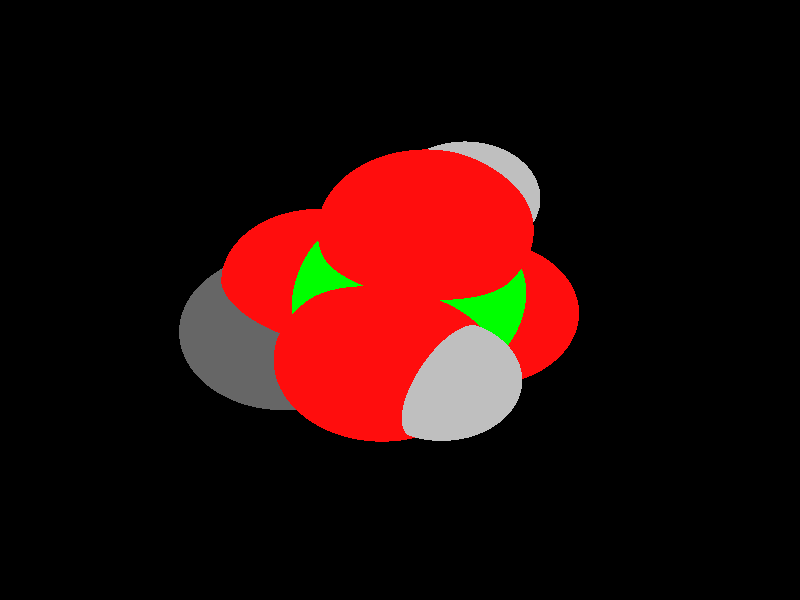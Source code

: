 global_settings {
	ambient_light rgb <0.200000002980232, 0.200000002980232, 0.200000002980232>
	max_trace_level 15
}

background { color rgb <0,0,0> }

camera {
	perspective
	location <3.39900431680642, -6.60500191355813, 14.0998367713568>
	angle 40
	up <0.309749175950192, -0.847946405836023, -0.430165480748919>
	right <-0.939270427590745, -0.343177862852177, 0.000135283815130864> * 1
	direction <-0.147737983781001, 0.403999810987559, -0.902750043406447> }

light_source {
	<-13.4049945574141, -44.0800849048444, 20.8511613240199>
	color rgb <1, 1, 1>
	fade_distance 69.3026117833953
	fade_power 0
	spotlight
	area_light <20, 0, 0>, <0, 0, 20>, 20, 20
	circular
	orient
	point_at <13.4049945574141, 44.0800849048444, -20.8511613240199>
}

light_source {
	<30.991150159196, -4.05490531372945, -26.0785409402001>
	color rgb <0.300000011920929, 0.300000011920929, 0.300000011920929> shadowless
	fade_distance 69.3026117833953
	fade_power 0
	parallel
	point_at <-30.991150159196, 4.05490531372945, 26.0785409402001>
}

#default {
	finish {ambient 0.5 diffuse 1 specular 0.2 roughness .01 metallic 1}
}

union {
cylinder {
	<0.907134728597913, -0.0773987594064243, -0.885940033859379>, 	<0.144275426037968, 0.0420852277415189, -1.25128530225405>, 0.075
	pigment { rgbt <0, 1.0, 0, 0> }
}
cylinder {
	<0.840865271402087, 0.0433987594064243, -0.708059966140621>, 	<0.0780059688421417, 0.162882746554367, -1.07340523453529>, 0.075
	pigment { rgbt <0, 1.0, 0, 0> }
}
cylinder {
	<0.144275426037968, 0.042085227741519, -1.25128530225405>, 	<-0.420865271402087, 0.130601240593576, -1.52194003385938>, 0.075
	pigment { rgbt <1, 0.0500000007450581, 0.0500000007450581, 0> }
}
cylinder {
	<0.0780059688421416, 0.162882746554367, -1.07340523453529>, 	<-0.487134728597913, 0.251398759406424, -1.34405996614062>, 0.075
	pigment { rgbt <1, 0.0500000007450581, 0.0500000007450581, 0> }
}
cylinder {
	<0.874, -0.017, -0.797>, 	<0.948021239089507, 0.366771654971749, 0.0229275714529958>, 0.075
	pigment { rgbt <0, 1.0, 0, 0> }
}
cylinder {
	<0.948021239089507, 0.366771654971749, 0.0229275714529958>, 	<1.004, 0.657, 0.643>, 0.075
	pigment { rgbt <1, 0.0500000007450581, 0.0500000007450581, 0> }
}
cylinder {
	<0.874, -0.017, -0.797>, 	<1.0419742222393, -0.889896551501157, -0.610804845178814>, 0.075
	pigment { rgbt <0, 1.0, 0, 0> }
}
cylinder {
	<1.0419742222393, -0.889896551501157, -0.610804845178814>, 	<1.169, -1.55, -0.47>, 0.075
	pigment { rgbt <1, 0.0500000007450581, 0.0500000007450581, 0> }
}
cylinder {
	<0.874, -0.017, -0.797>, 	<1.60315707037745, 0.261912540581539, -1.26545922632369>, 0.075
	pigment { rgbt <0, 1.0, 0, 0> }
}
cylinder {
	<1.60315707037745, 0.261912540581539, -1.26545922632369>, 	<2.155, 0.473, -1.62>, 0.075
	pigment { rgbt <1, 0.0500000007450581, 0.0500000007450581, 0> }
}
cylinder {
	<1.004, 0.657, 0.643>, 	<0.524455911238743, 0.562643877927424, 0.956525089165205>, 0.075
	pigment { rgbt <1, 0.0500000007450581, 0.0500000007450581, 0> }
}
cylinder {
	<0.524455911238743, 0.562643877927424, 0.956525089165205>, 	<0.201, 0.499, 1.168>, 0.075
	pigment { rgbt <0.75, 0.75, 0.75, 0> }
}
cylinder {
	<1.169, -1.55, -0.47>, 	<0.931393229867179, -1.89626112230411, -0.872379304194778>, 0.075
	pigment { rgbt <1, 0.0500000007450581, 0.0500000007450581, 0> }
}
cylinder {
	<0.931393229867179, -1.89626112230411, -0.872379304194778>, 	<0.771, -2.13, -1.144>, 0.075
	pigment { rgbt <0.75, 0.75, 0.75, 0> }
}
cylinder {
	<2.155, 0.473, -1.62>, 	<2.22232492316303, 1.14336387778048, -1.70848418472856>, 0.075
	pigment { rgbt <1, 0.0500000007450581, 0.0500000007450581, 0> }
}
cylinder {
	<2.22232492316303, 1.14336387778048, -1.70848418472856>, 	<2.295, 1.867, -1.804>, 0.075
	pigment { rgbt <0.400000005960464, 0.400000005960464, 0.400000005960464, 0> }
}
sphere {
	<0.874, -0.017, -0.797>, 0.5778
	pigment { rgbt <0, 1.0, 0,0> }
}
sphere {
	<-0.454, 0.191, -1.433>, 0.3564
	pigment { rgbt <1, 0.0500000007450581, 0.0500000007450581,0> }
}
sphere {
	<1.004, 0.657, 0.643>, 0.3564
	pigment { rgbt <1, 0.0500000007450581, 0.0500000007450581,0> }
}
sphere {
	<1.169, -1.55, -0.47>, 0.3564
	pigment { rgbt <1, 0.0500000007450581, 0.0500000007450581,0> }
}
sphere {
	<2.155, 0.473, -1.62>, 0.3564
	pigment { rgbt <1, 0.0500000007450581, 0.0500000007450581,0> }
}
sphere {
	<0.771, -2.13, -1.144>, 0.1674
	pigment { rgbt <0.75, 0.75, 0.75,0> }
}
sphere {
	<0.201, 0.499, 1.168>, 0.1674
	pigment { rgbt <0.75, 0.75, 0.75,0> }
}
sphere {
	<2.295, 1.867, -1.804>, 0.4104
	pigment { rgbt <0.400000005960464, 0.400000005960464, 0.400000005960464,0> }
}
}
merge {
}
union {
}
merge {
sphere {
	<0.874, -0.017, -0.797>, 1.79982
	pigment { rgbt <0, 0, 0,0> }
}
sphere {
	<-0.454, 0.191, -1.433>, 1.519848
	pigment { rgbt <0, 0, 0,0> }
}
sphere {
	<1.004, 0.657, 0.643>, 1.519848
	pigment { rgbt <0, 0, 0,0> }
}
sphere {
	<1.169, -1.55, -0.47>, 1.519848
	pigment { rgbt <0, 0, 0,0> }
}
sphere {
	<2.155, 0.473, -1.62>, 1.519848
	pigment { rgbt <0, 0, 0,0> }
}
sphere {
	<0.771, -2.13, -1.144>, 1.09989
	pigment { rgbt <0, 0, 0,0> }
}
sphere {
	<0.201, 0.499, 1.168>, 1.09989
	pigment { rgbt <0, 0, 0,0> }
}
sphere {
	<2.295, 1.867, -1.804>, 1.69983
	pigment { rgbt <0, 0, 0,0> }
}
sphere {
	<0.874, -0.017, -0.797>, 1.8
	pigment { rgbt <0, 1.0, 0,0.350000023841858> }
}
sphere {
	<-0.454, 0.191, -1.433>, 1.52
	pigment { rgbt <1, 0.0500000007450581, 0.0500000007450581,0.350000023841858> }
}
sphere {
	<1.004, 0.657, 0.643>, 1.52
	pigment { rgbt <1, 0.0500000007450581, 0.0500000007450581,0.350000023841858> }
}
sphere {
	<1.169, -1.55, -0.47>, 1.52
	pigment { rgbt <1, 0.0500000007450581, 0.0500000007450581,0.350000023841858> }
}
sphere {
	<2.155, 0.473, -1.62>, 1.52
	pigment { rgbt <1, 0.0500000007450581, 0.0500000007450581,0.350000023841858> }
}
sphere {
	<0.771, -2.13, -1.144>, 1.1
	pigment { rgbt <0.75, 0.75, 0.75,0.350000023841858> }
}
sphere {
	<0.201, 0.499, 1.168>, 1.1
	pigment { rgbt <0.75, 0.75, 0.75,0.350000023841858> }
}
sphere {
	<2.295, 1.867, -1.804>, 1.7
	pigment { rgbt <0.400000005960464, 0.400000005960464, 0.400000005960464,0.350000023841858> }
}
}
